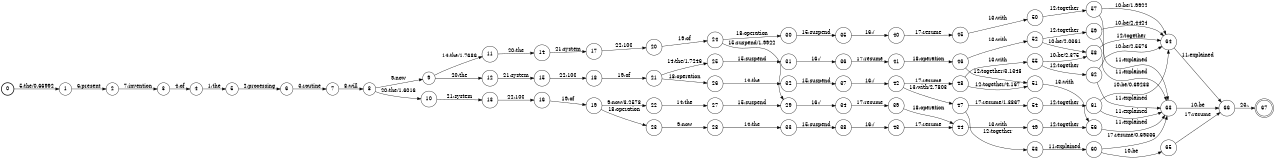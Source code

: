 digraph FST {
rankdir = LR;
size = "8.5,11";
label = "";
center = 1;
orientation = Portrait;
ranksep = "0.4";
nodesep = "0.25";
0 [label = "0", shape = circle, style = bold, fontsize = 14]
	0 -> 1 [label = "5:the/0.66992", fontsize = 14];
1 [label = "1", shape = circle, style = solid, fontsize = 14]
	1 -> 2 [label = "6:present", fontsize = 14];
2 [label = "2", shape = circle, style = solid, fontsize = 14]
	2 -> 3 [label = "7:invention", fontsize = 14];
3 [label = "3", shape = circle, style = solid, fontsize = 14]
	3 -> 4 [label = "4:of", fontsize = 14];
4 [label = "4", shape = circle, style = solid, fontsize = 14]
	4 -> 5 [label = "1:the", fontsize = 14];
5 [label = "5", shape = circle, style = solid, fontsize = 14]
	5 -> 6 [label = "2:processing", fontsize = 14];
6 [label = "6", shape = circle, style = solid, fontsize = 14]
	6 -> 7 [label = "3:routine", fontsize = 14];
7 [label = "7", shape = circle, style = solid, fontsize = 14]
	7 -> 8 [label = "8:will", fontsize = 14];
8 [label = "8", shape = circle, style = solid, fontsize = 14]
	8 -> 10 [label = "20:the/1.6016", fontsize = 14];
	8 -> 9 [label = "9:now", fontsize = 14];
9 [label = "9", shape = circle, style = solid, fontsize = 14]
	9 -> 11 [label = "14:the/1.7686", fontsize = 14];
	9 -> 12 [label = "20:the", fontsize = 14];
10 [label = "10", shape = circle, style = solid, fontsize = 14]
	10 -> 13 [label = "21:system", fontsize = 14];
11 [label = "11", shape = circle, style = solid, fontsize = 14]
	11 -> 14 [label = "20:the", fontsize = 14];
12 [label = "12", shape = circle, style = solid, fontsize = 14]
	12 -> 15 [label = "21:system", fontsize = 14];
13 [label = "13", shape = circle, style = solid, fontsize = 14]
	13 -> 16 [label = "22:100", fontsize = 14];
14 [label = "14", shape = circle, style = solid, fontsize = 14]
	14 -> 17 [label = "21:system", fontsize = 14];
15 [label = "15", shape = circle, style = solid, fontsize = 14]
	15 -> 18 [label = "22:100", fontsize = 14];
16 [label = "16", shape = circle, style = solid, fontsize = 14]
	16 -> 19 [label = "19:of", fontsize = 14];
17 [label = "17", shape = circle, style = solid, fontsize = 14]
	17 -> 20 [label = "22:100", fontsize = 14];
18 [label = "18", shape = circle, style = solid, fontsize = 14]
	18 -> 21 [label = "19:of", fontsize = 14];
19 [label = "19", shape = circle, style = solid, fontsize = 14]
	19 -> 22 [label = "9:now/3.2578", fontsize = 14];
	19 -> 23 [label = "18:operation", fontsize = 14];
20 [label = "20", shape = circle, style = solid, fontsize = 14]
	20 -> 24 [label = "19:of", fontsize = 14];
21 [label = "21", shape = circle, style = solid, fontsize = 14]
	21 -> 25 [label = "14:the/1.7246", fontsize = 14];
	21 -> 26 [label = "18:operation", fontsize = 14];
22 [label = "22", shape = circle, style = solid, fontsize = 14]
	22 -> 27 [label = "14:the", fontsize = 14];
23 [label = "23", shape = circle, style = solid, fontsize = 14]
	23 -> 28 [label = "9:now", fontsize = 14];
24 [label = "24", shape = circle, style = solid, fontsize = 14]
	24 -> 29 [label = "15:suspend/1.9922", fontsize = 14];
	24 -> 30 [label = "18:operation", fontsize = 14];
25 [label = "25", shape = circle, style = solid, fontsize = 14]
	25 -> 31 [label = "15:suspend", fontsize = 14];
26 [label = "26", shape = circle, style = solid, fontsize = 14]
	26 -> 32 [label = "14:the", fontsize = 14];
27 [label = "27", shape = circle, style = solid, fontsize = 14]
	27 -> 29 [label = "15:suspend", fontsize = 14];
28 [label = "28", shape = circle, style = solid, fontsize = 14]
	28 -> 33 [label = "14:the", fontsize = 14];
29 [label = "29", shape = circle, style = solid, fontsize = 14]
	29 -> 34 [label = "16:/", fontsize = 14];
30 [label = "30", shape = circle, style = solid, fontsize = 14]
	30 -> 35 [label = "15:suspend", fontsize = 14];
31 [label = "31", shape = circle, style = solid, fontsize = 14]
	31 -> 36 [label = "16:/", fontsize = 14];
32 [label = "32", shape = circle, style = solid, fontsize = 14]
	32 -> 37 [label = "15:suspend", fontsize = 14];
33 [label = "33", shape = circle, style = solid, fontsize = 14]
	33 -> 38 [label = "15:suspend", fontsize = 14];
34 [label = "34", shape = circle, style = solid, fontsize = 14]
	34 -> 39 [label = "17:resume", fontsize = 14];
35 [label = "35", shape = circle, style = solid, fontsize = 14]
	35 -> 40 [label = "16:/", fontsize = 14];
36 [label = "36", shape = circle, style = solid, fontsize = 14]
	36 -> 41 [label = "17:resume", fontsize = 14];
37 [label = "37", shape = circle, style = solid, fontsize = 14]
	37 -> 42 [label = "16:/", fontsize = 14];
38 [label = "38", shape = circle, style = solid, fontsize = 14]
	38 -> 43 [label = "16:/", fontsize = 14];
39 [label = "39", shape = circle, style = solid, fontsize = 14]
	39 -> 44 [label = "18:operation", fontsize = 14];
40 [label = "40", shape = circle, style = solid, fontsize = 14]
	40 -> 45 [label = "17:resume", fontsize = 14];
41 [label = "41", shape = circle, style = solid, fontsize = 14]
	41 -> 46 [label = "18:operation", fontsize = 14];
42 [label = "42", shape = circle, style = solid, fontsize = 14]
	42 -> 47 [label = "13:with/2.7803", fontsize = 14];
	42 -> 48 [label = "17:resume", fontsize = 14];
43 [label = "43", shape = circle, style = solid, fontsize = 14]
	43 -> 44 [label = "17:resume", fontsize = 14];
44 [label = "44", shape = circle, style = solid, fontsize = 14]
	44 -> 49 [label = "13:with", fontsize = 14];
45 [label = "45", shape = circle, style = solid, fontsize = 14]
	45 -> 50 [label = "13:with", fontsize = 14];
46 [label = "46", shape = circle, style = solid, fontsize = 14]
	46 -> 51 [label = "12:together/3.1348", fontsize = 14];
	46 -> 52 [label = "13:with", fontsize = 14];
47 [label = "47", shape = circle, style = solid, fontsize = 14]
	47 -> 53 [label = "12:together", fontsize = 14];
	47 -> 54 [label = "17:resume/1.3867", fontsize = 14];
48 [label = "48", shape = circle, style = solid, fontsize = 14]
	48 -> 51 [label = "12:together/4.167", fontsize = 14];
	48 -> 55 [label = "13:with", fontsize = 14];
49 [label = "49", shape = circle, style = solid, fontsize = 14]
	49 -> 56 [label = "12:together", fontsize = 14];
50 [label = "50", shape = circle, style = solid, fontsize = 14]
	50 -> 57 [label = "12:together", fontsize = 14];
51 [label = "51", shape = circle, style = solid, fontsize = 14]
	51 -> 56 [label = "13:with", fontsize = 14];
52 [label = "52", shape = circle, style = solid, fontsize = 14]
	52 -> 58 [label = "10:be/2.0361", fontsize = 14];
	52 -> 59 [label = "12:together", fontsize = 14];
53 [label = "53", shape = circle, style = solid, fontsize = 14]
	53 -> 60 [label = "11:explained", fontsize = 14];
54 [label = "54", shape = circle, style = solid, fontsize = 14]
	54 -> 61 [label = "12:together", fontsize = 14];
55 [label = "55", shape = circle, style = solid, fontsize = 14]
	55 -> 58 [label = "10:be/2.375", fontsize = 14];
	55 -> 62 [label = "12:together", fontsize = 14];
56 [label = "56", shape = circle, style = solid, fontsize = 14]
	56 -> 63 [label = "11:explained", fontsize = 14];
57 [label = "57", shape = circle, style = solid, fontsize = 14]
	57 -> 64 [label = "10:be/1.9922", fontsize = 14];
	57 -> 63 [label = "11:explained", fontsize = 14];
58 [label = "58", shape = circle, style = solid, fontsize = 14]
	58 -> 64 [label = "12:together", fontsize = 14];
59 [label = "59", shape = circle, style = solid, fontsize = 14]
	59 -> 64 [label = "10:be/2.4424", fontsize = 14];
	59 -> 63 [label = "11:explained", fontsize = 14];
60 [label = "60", shape = circle, style = solid, fontsize = 14]
	60 -> 65 [label = "10:be", fontsize = 14];
	60 -> 63 [label = "17:resume/0.69336", fontsize = 14];
61 [label = "61", shape = circle, style = solid, fontsize = 14]
	61 -> 64 [label = "10:be/0.69238", fontsize = 14];
	61 -> 63 [label = "11:explained", fontsize = 14];
62 [label = "62", shape = circle, style = solid, fontsize = 14]
	62 -> 64 [label = "10:be/2.5576", fontsize = 14];
	62 -> 63 [label = "11:explained", fontsize = 14];
63 [label = "63", shape = circle, style = solid, fontsize = 14]
	63 -> 66 [label = "10:be", fontsize = 14];
64 [label = "64", shape = circle, style = solid, fontsize = 14]
	64 -> 66 [label = "11:explained", fontsize = 14];
65 [label = "65", shape = circle, style = solid, fontsize = 14]
	65 -> 66 [label = "17:resume", fontsize = 14];
66 [label = "66", shape = circle, style = solid, fontsize = 14]
	66 -> 67 [label = "23:.", fontsize = 14];
67 [label = "67", shape = doublecircle, style = solid, fontsize = 14]
}
